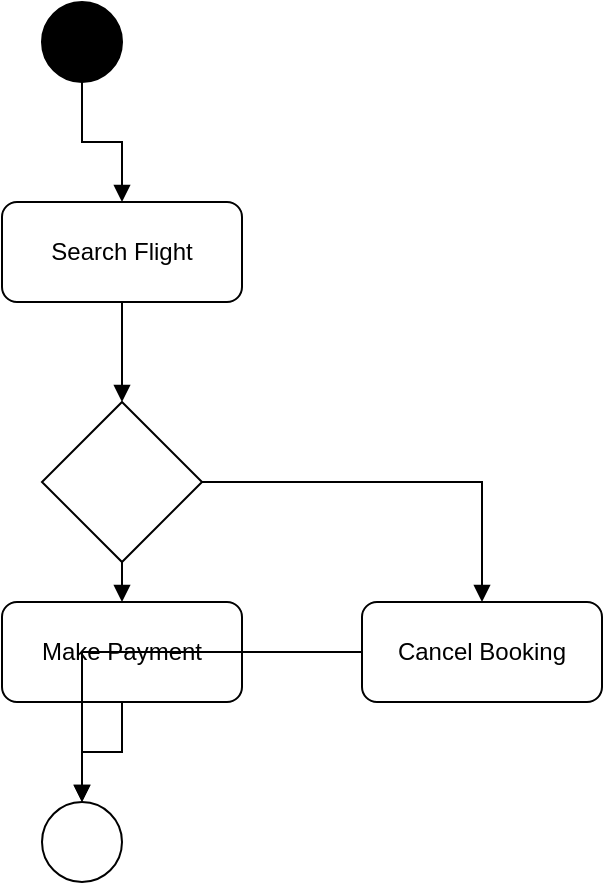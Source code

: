 <mxfile version="24.8.1">
  <diagram name="Page-1" id="SRObhs8V1LXI14rk3h1J">
    <mxGraphModel>
      <root>
        <mxCell id="0" />
        <mxCell id="1" parent="0" />

        <!-- Initial Node -->
        <mxCell id="initialNode" value="" style="ellipse;fillColor=#000000;strokeColor=#000000;" vertex="1" parent="1">
          <mxGeometry x="160" y="100" width="40" height="40" as="geometry"/>
        </mxCell>

        <!-- Action: Search Flight -->
        <mxCell id="searchFlight" value="Search Flight" style="rounded=1;whiteSpace=wrap;fillColor=#FFFFFF;strokeColor=#000000;" vertex="1" parent="1">
          <mxGeometry x="140" y="200" width="120" height="50" as="geometry"/>
        </mxCell>

        <!-- Control Flow: Initial to Search Flight -->
        <mxCell id="flow1" style="edgeStyle=orthogonalEdgeStyle;strokeColor=#000000;endArrow=block;rounded=0;" edge="1" parent="1" source="initialNode" target="searchFlight">
          <mxGeometry relative="1" as="geometry"/>
        </mxCell>

        <!-- Decision Node: Book Flight? -->
        <mxCell id="decision1" value="" style="rhombus;whiteSpace=wrap;fillColor=#FFFFFF;strokeColor=#000000;" vertex="1" parent="1">
          <mxGeometry x="160" y="300" width="80" height="80" as="geometry"/>
        </mxCell>

        <!-- Control Flow: Search Flight to Decision -->
        <mxCell id="flow2" style="edgeStyle=orthogonalEdgeStyle;strokeColor=#000000;endArrow=block;rounded=0;" edge="1" parent="1" source="searchFlight" target="decision1">
          <mxGeometry relative="1" as="geometry"/>
        </mxCell>

        <!-- Action: Make Payment -->
        <mxCell id="makePayment" value="Make Payment" style="rounded=1;whiteSpace=wrap;fillColor=#FFFFFF;strokeColor=#000000;" vertex="1" parent="1">
          <mxGeometry x="140" y="400" width="120" height="50" as="geometry"/>
        </mxCell>

        <!-- Control Flow: Decision to Make Payment (Yes) -->
        <mxCell id="flow3" style="edgeStyle=orthogonalEdgeStyle;strokeColor=#000000;endArrow=block;rounded=0;" edge="1" parent="1" source="decision1" target="makePayment">
          <mxGeometry relative="1" as="geometry"/>
        </mxCell>

        <!-- Action: Cancel Booking -->
        <mxCell id="cancelBooking" value="Cancel Booking" style="rounded=1;whiteSpace=wrap;fillColor=#FFFFFF;strokeColor=#000000;" vertex="1" parent="1">
          <mxGeometry x="320" y="400" width="120" height="50" as="geometry"/>
        </mxCell>

        <!-- Control Flow: Decision to Cancel Booking (No) -->
        <mxCell id="flow4" style="edgeStyle=orthogonalEdgeStyle;strokeColor=#000000;endArrow=block;rounded=0;" edge="1" parent="1" source="decision1" target="cancelBooking">
          <mxGeometry relative="1" as="geometry"/>
        </mxCell>

        <!-- Final Node -->
        <mxCell id="finalNode" value="" style="ellipse;fillColor=#FFFFFF;strokeColor=#000000;" vertex="1" parent="1">
          <mxGeometry x="160" y="500" width="40" height="40" as="geometry"/>
        </mxCell>

        <!-- Control Flow: Payment to Final Node -->
        <mxCell id="flow5" style="edgeStyle=orthogonalEdgeStyle;strokeColor=#000000;endArrow=block;rounded=0;" edge="1" parent="1" source="makePayment" target="finalNode">
          <mxGeometry relative="1" as="geometry"/>
        </mxCell>

        <!-- Control Flow: Cancel Booking to Final Node -->
        <mxCell id="flow6" style="edgeStyle=orthogonalEdgeStyle;strokeColor=#000000;endArrow=block;rounded=0;" edge="1" parent="1" source="cancelBooking" target="finalNode">
          <mxGeometry relative="1" as="geometry"/>
        </mxCell>

      </root>
    </mxGraphModel>
  </diagram>
</mxfile>
